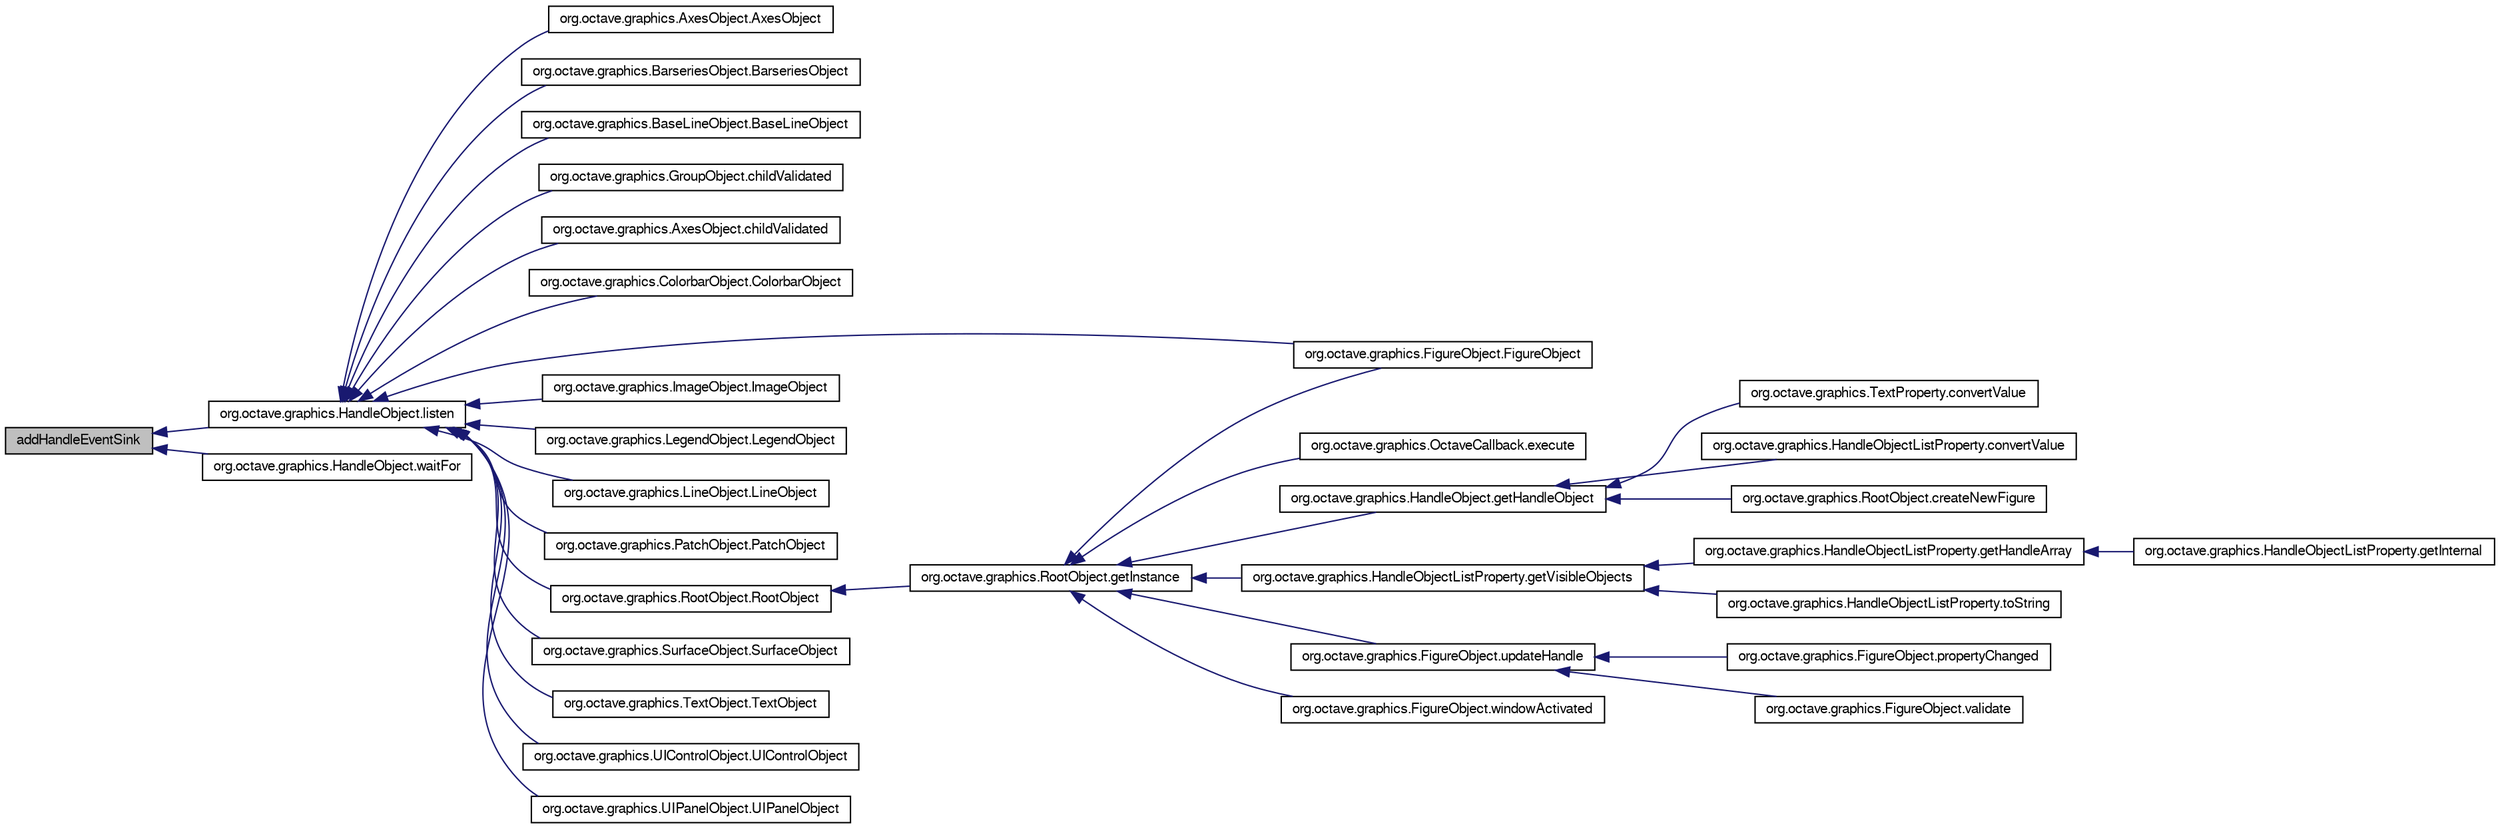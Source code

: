 digraph G
{
  edge [fontname="FreeSans",fontsize="10",labelfontname="FreeSans",labelfontsize="10"];
  node [fontname="FreeSans",fontsize="10",shape=record];
  rankdir="LR";
  Node1 [label="addHandleEventSink",height=0.2,width=0.4,color="black", fillcolor="grey75", style="filled" fontcolor="black"];
  Node1 -> Node2 [dir="back",color="midnightblue",fontsize="10",style="solid",fontname="FreeSans"];
  Node2 [label="org.octave.graphics.HandleObject.listen",height=0.2,width=0.4,color="black", fillcolor="white", style="filled",URL="$classorg_1_1octave_1_1graphics_1_1_handle_object.html#afeadfccbc2f3a8165f873c85c47ef024"];
  Node2 -> Node3 [dir="back",color="midnightblue",fontsize="10",style="solid",fontname="FreeSans"];
  Node3 [label="org.octave.graphics.AxesObject.AxesObject",height=0.2,width=0.4,color="black", fillcolor="white", style="filled",URL="$classorg_1_1octave_1_1graphics_1_1_axes_object.html#a95e48904fe84ed9e2b74777a4b758cdb"];
  Node2 -> Node4 [dir="back",color="midnightblue",fontsize="10",style="solid",fontname="FreeSans"];
  Node4 [label="org.octave.graphics.BarseriesObject.BarseriesObject",height=0.2,width=0.4,color="black", fillcolor="white", style="filled",URL="$classorg_1_1octave_1_1graphics_1_1_barseries_object.html#a50abf61f9991ad3269385b8bcf511738"];
  Node2 -> Node5 [dir="back",color="midnightblue",fontsize="10",style="solid",fontname="FreeSans"];
  Node5 [label="org.octave.graphics.BaseLineObject.BaseLineObject",height=0.2,width=0.4,color="black", fillcolor="white", style="filled",URL="$classorg_1_1octave_1_1graphics_1_1_base_line_object.html#afd3533853b5492e46eb96865d6b72942"];
  Node2 -> Node6 [dir="back",color="midnightblue",fontsize="10",style="solid",fontname="FreeSans"];
  Node6 [label="org.octave.graphics.GroupObject.childValidated",height=0.2,width=0.4,color="black", fillcolor="white", style="filled",URL="$classorg_1_1octave_1_1graphics_1_1_group_object.html#a8968031d1c5eaed3cc667f394cea6ba3"];
  Node2 -> Node7 [dir="back",color="midnightblue",fontsize="10",style="solid",fontname="FreeSans"];
  Node7 [label="org.octave.graphics.AxesObject.childValidated",height=0.2,width=0.4,color="black", fillcolor="white", style="filled",URL="$classorg_1_1octave_1_1graphics_1_1_axes_object.html#a8968031d1c5eaed3cc667f394cea6ba3"];
  Node2 -> Node8 [dir="back",color="midnightblue",fontsize="10",style="solid",fontname="FreeSans"];
  Node8 [label="org.octave.graphics.ColorbarObject.ColorbarObject",height=0.2,width=0.4,color="black", fillcolor="white", style="filled",URL="$classorg_1_1octave_1_1graphics_1_1_colorbar_object.html#a046394702188ee5d3b6354c41d800942"];
  Node2 -> Node9 [dir="back",color="midnightblue",fontsize="10",style="solid",fontname="FreeSans"];
  Node9 [label="org.octave.graphics.FigureObject.FigureObject",height=0.2,width=0.4,color="black", fillcolor="white", style="filled",URL="$classorg_1_1octave_1_1graphics_1_1_figure_object.html#a5573860cef1df0d5df679f47b1a8cbc5"];
  Node2 -> Node10 [dir="back",color="midnightblue",fontsize="10",style="solid",fontname="FreeSans"];
  Node10 [label="org.octave.graphics.ImageObject.ImageObject",height=0.2,width=0.4,color="black", fillcolor="white", style="filled",URL="$classorg_1_1octave_1_1graphics_1_1_image_object.html#a2405160a997dbfe8163eae2dc4710a3f"];
  Node2 -> Node11 [dir="back",color="midnightblue",fontsize="10",style="solid",fontname="FreeSans"];
  Node11 [label="org.octave.graphics.LegendObject.LegendObject",height=0.2,width=0.4,color="black", fillcolor="white", style="filled",URL="$classorg_1_1octave_1_1graphics_1_1_legend_object.html#af481b72f794bf09cd6a2bf647172ca5d"];
  Node2 -> Node12 [dir="back",color="midnightblue",fontsize="10",style="solid",fontname="FreeSans"];
  Node12 [label="org.octave.graphics.LineObject.LineObject",height=0.2,width=0.4,color="black", fillcolor="white", style="filled",URL="$classorg_1_1octave_1_1graphics_1_1_line_object.html#a54cb0d7042066bf6f55f1389aef4f354"];
  Node2 -> Node13 [dir="back",color="midnightblue",fontsize="10",style="solid",fontname="FreeSans"];
  Node13 [label="org.octave.graphics.PatchObject.PatchObject",height=0.2,width=0.4,color="black", fillcolor="white", style="filled",URL="$classorg_1_1octave_1_1graphics_1_1_patch_object.html#a26b8280ba749fcce809fa348a6629db3"];
  Node2 -> Node14 [dir="back",color="midnightblue",fontsize="10",style="solid",fontname="FreeSans"];
  Node14 [label="org.octave.graphics.RootObject.RootObject",height=0.2,width=0.4,color="black", fillcolor="white", style="filled",URL="$classorg_1_1octave_1_1graphics_1_1_root_object.html#a76fd4632f5dc1210c78d63dfcdab9d97"];
  Node14 -> Node15 [dir="back",color="midnightblue",fontsize="10",style="solid",fontname="FreeSans"];
  Node15 [label="org.octave.graphics.RootObject.getInstance",height=0.2,width=0.4,color="black", fillcolor="white", style="filled",URL="$classorg_1_1octave_1_1graphics_1_1_root_object.html#a573e273349bf21ddf5ad2c23fab0282d"];
  Node15 -> Node16 [dir="back",color="midnightblue",fontsize="10",style="solid",fontname="FreeSans"];
  Node16 [label="org.octave.graphics.OctaveCallback.execute",height=0.2,width=0.4,color="black", fillcolor="white", style="filled",URL="$classorg_1_1octave_1_1graphics_1_1_octave_callback.html#aa2d270d5f2a626a6610caf782b16df04"];
  Node15 -> Node9 [dir="back",color="midnightblue",fontsize="10",style="solid",fontname="FreeSans"];
  Node15 -> Node17 [dir="back",color="midnightblue",fontsize="10",style="solid",fontname="FreeSans"];
  Node17 [label="org.octave.graphics.HandleObject.getHandleObject",height=0.2,width=0.4,color="black", fillcolor="white", style="filled",URL="$classorg_1_1octave_1_1graphics_1_1_handle_object.html#a7865542c9adad89606d63ec48f20a500"];
  Node17 -> Node18 [dir="back",color="midnightblue",fontsize="10",style="solid",fontname="FreeSans"];
  Node18 [label="org.octave.graphics.TextProperty.convertValue",height=0.2,width=0.4,color="black", fillcolor="white", style="filled",URL="$classorg_1_1octave_1_1graphics_1_1_text_property.html#a0cf42e0d902221b9bc1468664b67af61"];
  Node17 -> Node19 [dir="back",color="midnightblue",fontsize="10",style="solid",fontname="FreeSans"];
  Node19 [label="org.octave.graphics.HandleObjectListProperty.convertValue",height=0.2,width=0.4,color="black", fillcolor="white", style="filled",URL="$classorg_1_1octave_1_1graphics_1_1_handle_object_list_property.html#a0cf42e0d902221b9bc1468664b67af61"];
  Node17 -> Node20 [dir="back",color="midnightblue",fontsize="10",style="solid",fontname="FreeSans"];
  Node20 [label="org.octave.graphics.RootObject.createNewFigure",height=0.2,width=0.4,color="black", fillcolor="white", style="filled",URL="$classorg_1_1octave_1_1graphics_1_1_root_object.html#a888b949f2febd7dedd40676a3828c4d3"];
  Node15 -> Node21 [dir="back",color="midnightblue",fontsize="10",style="solid",fontname="FreeSans"];
  Node21 [label="org.octave.graphics.HandleObjectListProperty.getVisibleObjects",height=0.2,width=0.4,color="black", fillcolor="white", style="filled",URL="$classorg_1_1octave_1_1graphics_1_1_handle_object_list_property.html#a7e964e8d4d9ade716cdc8fdbeb2dde0d"];
  Node21 -> Node22 [dir="back",color="midnightblue",fontsize="10",style="solid",fontname="FreeSans"];
  Node22 [label="org.octave.graphics.HandleObjectListProperty.getHandleArray",height=0.2,width=0.4,color="black", fillcolor="white", style="filled",URL="$classorg_1_1octave_1_1graphics_1_1_handle_object_list_property.html#a8669b76eeef96a93585a3321f8b2d6a4"];
  Node22 -> Node23 [dir="back",color="midnightblue",fontsize="10",style="solid",fontname="FreeSans"];
  Node23 [label="org.octave.graphics.HandleObjectListProperty.getInternal",height=0.2,width=0.4,color="black", fillcolor="white", style="filled",URL="$classorg_1_1octave_1_1graphics_1_1_handle_object_list_property.html#ad340ce6b4372958894010fd520fc3ee9"];
  Node21 -> Node24 [dir="back",color="midnightblue",fontsize="10",style="solid",fontname="FreeSans"];
  Node24 [label="org.octave.graphics.HandleObjectListProperty.toString",height=0.2,width=0.4,color="black", fillcolor="white", style="filled",URL="$classorg_1_1octave_1_1graphics_1_1_handle_object_list_property.html#ad146fa8579a5f8a876c4688cc5a68520"];
  Node15 -> Node25 [dir="back",color="midnightblue",fontsize="10",style="solid",fontname="FreeSans"];
  Node25 [label="org.octave.graphics.FigureObject.updateHandle",height=0.2,width=0.4,color="black", fillcolor="white", style="filled",URL="$classorg_1_1octave_1_1graphics_1_1_figure_object.html#ae367576862ebb12f1eced29418643e47"];
  Node25 -> Node26 [dir="back",color="midnightblue",fontsize="10",style="solid",fontname="FreeSans"];
  Node26 [label="org.octave.graphics.FigureObject.propertyChanged",height=0.2,width=0.4,color="black", fillcolor="white", style="filled",URL="$classorg_1_1octave_1_1graphics_1_1_figure_object.html#a15b63fbbc7c3a7ad69eb51e60232e1cb"];
  Node25 -> Node27 [dir="back",color="midnightblue",fontsize="10",style="solid",fontname="FreeSans"];
  Node27 [label="org.octave.graphics.FigureObject.validate",height=0.2,width=0.4,color="black", fillcolor="white", style="filled",URL="$classorg_1_1octave_1_1graphics_1_1_figure_object.html#a41d45236c37b75848f4b1667a11fb50e"];
  Node15 -> Node28 [dir="back",color="midnightblue",fontsize="10",style="solid",fontname="FreeSans"];
  Node28 [label="org.octave.graphics.FigureObject.windowActivated",height=0.2,width=0.4,color="black", fillcolor="white", style="filled",URL="$classorg_1_1octave_1_1graphics_1_1_figure_object.html#a47139da1b0ae40a87ddf834298b00258"];
  Node2 -> Node29 [dir="back",color="midnightblue",fontsize="10",style="solid",fontname="FreeSans"];
  Node29 [label="org.octave.graphics.SurfaceObject.SurfaceObject",height=0.2,width=0.4,color="black", fillcolor="white", style="filled",URL="$classorg_1_1octave_1_1graphics_1_1_surface_object.html#a9972e0c51b151622ac773a2df1eb05ce"];
  Node2 -> Node30 [dir="back",color="midnightblue",fontsize="10",style="solid",fontname="FreeSans"];
  Node30 [label="org.octave.graphics.TextObject.TextObject",height=0.2,width=0.4,color="black", fillcolor="white", style="filled",URL="$classorg_1_1octave_1_1graphics_1_1_text_object.html#a81ee4ccf2f0edb3d694b3d10d60821a0"];
  Node2 -> Node31 [dir="back",color="midnightblue",fontsize="10",style="solid",fontname="FreeSans"];
  Node31 [label="org.octave.graphics.UIControlObject.UIControlObject",height=0.2,width=0.4,color="black", fillcolor="white", style="filled",URL="$classorg_1_1octave_1_1graphics_1_1_u_i_control_object.html#a50ab420be920003dd0c670eb9d18ea78"];
  Node2 -> Node32 [dir="back",color="midnightblue",fontsize="10",style="solid",fontname="FreeSans"];
  Node32 [label="org.octave.graphics.UIPanelObject.UIPanelObject",height=0.2,width=0.4,color="black", fillcolor="white", style="filled",URL="$classorg_1_1octave_1_1graphics_1_1_u_i_panel_object.html#a61532cd077fc8e6b204b2eaccb6ac62b"];
  Node1 -> Node33 [dir="back",color="midnightblue",fontsize="10",style="solid",fontname="FreeSans"];
  Node33 [label="org.octave.graphics.HandleObject.waitFor",height=0.2,width=0.4,color="black", fillcolor="white", style="filled",URL="$classorg_1_1octave_1_1graphics_1_1_handle_object.html#a5c5d4f30302d7d6de182274fcc21dfbc"];
}
